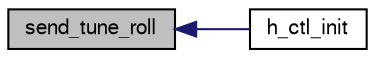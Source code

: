 digraph "send_tune_roll"
{
  edge [fontname="FreeSans",fontsize="10",labelfontname="FreeSans",labelfontsize="10"];
  node [fontname="FreeSans",fontsize="10",shape=record];
  rankdir="LR";
  Node1 [label="send_tune_roll",height=0.2,width=0.4,color="black", fillcolor="grey75", style="filled", fontcolor="black"];
  Node1 -> Node2 [dir="back",color="midnightblue",fontsize="10",style="solid",fontname="FreeSans"];
  Node2 [label="h_ctl_init",height=0.2,width=0.4,color="black", fillcolor="white", style="filled",URL="$fixedwing_2stabilization_2stabilization__attitude_8h.html#a83c0e92b972269e326eb6be18adcf715"];
}
